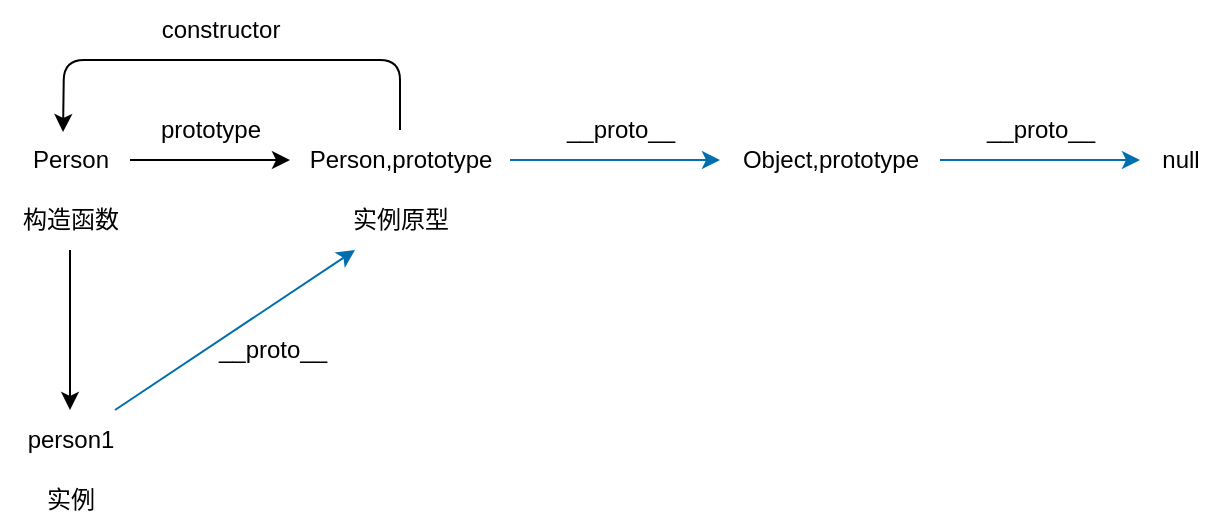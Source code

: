 <mxfile>
    <diagram id="cYCKkaFT44GMe3SrrQip" name="原型链">
        <mxGraphModel dx="776" dy="-32" grid="1" gridSize="10" guides="1" tooltips="1" connect="1" arrows="1" fold="1" page="1" pageScale="1" pageWidth="291" pageHeight="413" math="0" shadow="0">
            <root>
                <mxCell id="0"/>
                <mxCell id="1" parent="0"/>
                <mxCell id="3" value="Person" style="text;html=1;align=center;verticalAlign=middle;resizable=0;points=[];autosize=1;strokeColor=none;fillColor=none;container=0;" parent="1" vertex="1">
                    <mxGeometry x="137" y="552" width="60" height="30" as="geometry"/>
                </mxCell>
                <mxCell id="5" value="构造函数" style="text;html=1;align=center;verticalAlign=middle;resizable=0;points=[];autosize=1;strokeColor=none;fillColor=none;container=0;" parent="1" vertex="1">
                    <mxGeometry x="132" y="582" width="70" height="30" as="geometry"/>
                </mxCell>
                <mxCell id="6" style="edgeStyle=none;html=1;entryX=0.442;entryY=0.033;entryDx=0;entryDy=0;entryPerimeter=0;" parent="1" source="8" target="3" edge="1">
                    <mxGeometry relative="1" as="geometry">
                        <mxPoint x="232" y="467" as="targetPoint"/>
                        <Array as="points">
                            <mxPoint x="332" y="517"/>
                            <mxPoint x="252" y="517"/>
                            <mxPoint x="164" y="517"/>
                        </Array>
                    </mxGeometry>
                </mxCell>
                <mxCell id="8" value="Person,prototype" style="text;html=1;align=center;verticalAlign=middle;resizable=0;points=[];autosize=1;strokeColor=none;fillColor=none;container=0;" parent="1" vertex="1">
                    <mxGeometry x="277" y="552" width="110" height="30" as="geometry"/>
                </mxCell>
                <mxCell id="2" value="" style="edgeStyle=none;html=1;" parent="1" source="3" target="8" edge="1">
                    <mxGeometry relative="1" as="geometry"/>
                </mxCell>
                <mxCell id="9" value="实例原型" style="text;html=1;align=center;verticalAlign=middle;resizable=0;points=[];autosize=1;strokeColor=none;fillColor=none;container=0;" parent="1" vertex="1">
                    <mxGeometry x="297" y="582" width="70" height="30" as="geometry"/>
                </mxCell>
                <mxCell id="10" value="prototype" style="text;html=1;align=center;verticalAlign=middle;resizable=0;points=[];autosize=1;strokeColor=none;fillColor=none;container=0;" parent="1" vertex="1">
                    <mxGeometry x="202" y="537" width="70" height="30" as="geometry"/>
                </mxCell>
                <mxCell id="11" style="edgeStyle=none;html=1;fillColor=#1ba1e2;strokeColor=#006EAF;" parent="1" source="12" target="9" edge="1">
                    <mxGeometry relative="1" as="geometry"/>
                </mxCell>
                <mxCell id="12" value="person1" style="text;html=1;align=center;verticalAlign=middle;resizable=0;points=[];autosize=1;strokeColor=none;fillColor=none;container=0;" parent="1" vertex="1">
                    <mxGeometry x="132" y="692" width="70" height="30" as="geometry"/>
                </mxCell>
                <mxCell id="4" value="" style="edgeStyle=none;html=1;" parent="1" source="5" target="12" edge="1">
                    <mxGeometry relative="1" as="geometry"/>
                </mxCell>
                <mxCell id="13" value="实例" style="text;html=1;align=center;verticalAlign=middle;resizable=0;points=[];autosize=1;strokeColor=none;fillColor=none;container=0;" parent="1" vertex="1">
                    <mxGeometry x="142" y="722" width="50" height="30" as="geometry"/>
                </mxCell>
                <mxCell id="14" value="__proto__" style="text;html=1;align=center;verticalAlign=middle;resizable=0;points=[];autosize=1;strokeColor=none;fillColor=none;container=0;" parent="1" vertex="1">
                    <mxGeometry x="228" y="647" width="80" height="30" as="geometry"/>
                </mxCell>
                <mxCell id="15" value="constructor" style="text;html=1;align=center;verticalAlign=middle;resizable=0;points=[];autosize=1;strokeColor=none;fillColor=none;container=0;" parent="1" vertex="1">
                    <mxGeometry x="202" y="487" width="80" height="30" as="geometry"/>
                </mxCell>
                <mxCell id="17" value="Object,prototype" style="text;html=1;align=center;verticalAlign=middle;resizable=0;points=[];autosize=1;strokeColor=none;fillColor=none;container=0;" parent="1" vertex="1">
                    <mxGeometry x="492" y="552" width="110" height="30" as="geometry"/>
                </mxCell>
                <mxCell id="7" value="" style="edgeStyle=none;html=1;fillColor=#1ba1e2;strokeColor=#006EAF;" parent="1" source="8" target="17" edge="1">
                    <mxGeometry relative="1" as="geometry"/>
                </mxCell>
                <mxCell id="18" value="__proto__" style="text;html=1;align=center;verticalAlign=middle;resizable=0;points=[];autosize=1;strokeColor=none;fillColor=none;container=0;" parent="1" vertex="1">
                    <mxGeometry x="402" y="537" width="80" height="30" as="geometry"/>
                </mxCell>
                <mxCell id="19" value="null" style="text;html=1;align=center;verticalAlign=middle;resizable=0;points=[];autosize=1;strokeColor=none;fillColor=none;container=0;" parent="1" vertex="1">
                    <mxGeometry x="702" y="552" width="40" height="30" as="geometry"/>
                </mxCell>
                <mxCell id="16" value="" style="edgeStyle=none;html=1;fillColor=#1ba1e2;strokeColor=#006EAF;" parent="1" source="17" target="19" edge="1">
                    <mxGeometry relative="1" as="geometry"/>
                </mxCell>
                <mxCell id="20" value="__proto__" style="text;html=1;align=center;verticalAlign=middle;resizable=0;points=[];autosize=1;strokeColor=none;fillColor=none;container=0;" parent="1" vertex="1">
                    <mxGeometry x="612" y="537" width="80" height="30" as="geometry"/>
                </mxCell>
            </root>
        </mxGraphModel>
    </diagram>
</mxfile>